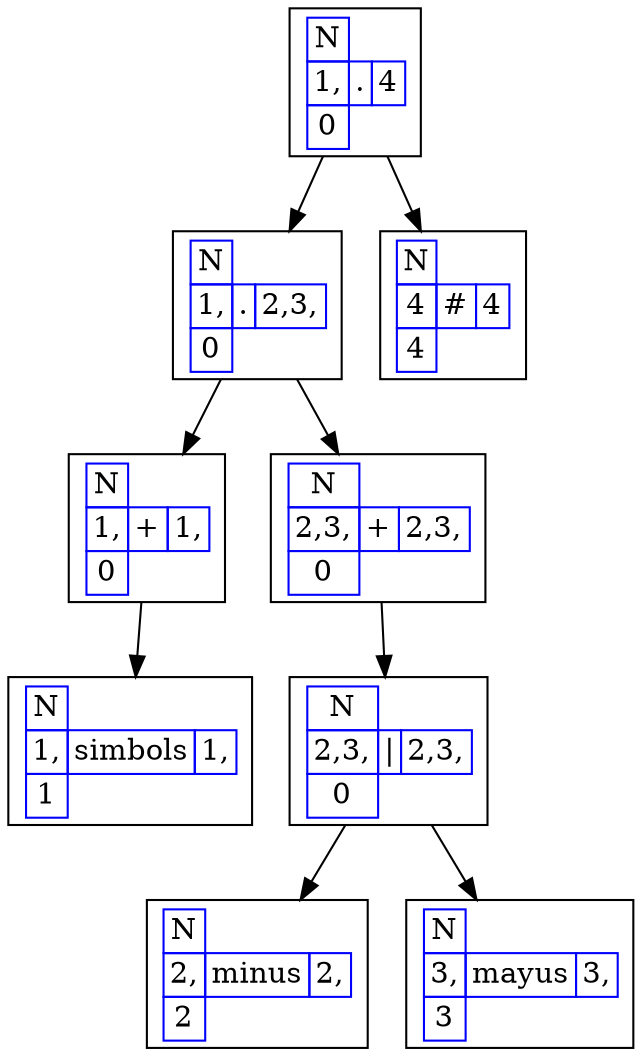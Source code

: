 digraph G{
rankdir=UD
node[shape=box]
concentrate=true
nodo44 [ label =< 
<table border='0' cellborder='1' color='blue' cellspacing='0'>
<tr><td>N</td></tr>
<tr><td>1,</td><td>.</td><td>4</td></tr>
<tr><td>0</td></tr> 
</table>
>];
nodo42 [ label =< 
<table border='0' cellborder='1' color='blue' cellspacing='0'>
<tr><td>N</td></tr>
<tr><td>1,</td><td>.</td><td>2,3,</td></tr>
<tr><td>0</td></tr> 
</table>
>];
nodo37 [ label =< 
<table border='0' cellborder='1' color='blue' cellspacing='0'>
<tr><td>N</td></tr>
<tr><td>1,</td><td>+</td><td>1,</td></tr>
<tr><td>0</td></tr> 
</table>
>];
nodo36 [ label =< 
<table border='0' cellborder='1' color='blue' cellspacing='0'>
<tr><td>N</td></tr>
<tr><td>1,</td><td>simbols</td><td>1,</td></tr>
<tr><td>1</td></tr> 
</table>
>];
nodo37->nodo36
nodo42->nodo37
nodo41 [ label =< 
<table border='0' cellborder='1' color='blue' cellspacing='0'>
<tr><td>N</td></tr>
<tr><td>2,3,</td><td>+</td><td>2,3,</td></tr>
<tr><td>0</td></tr> 
</table>
>];
nodo40 [ label =< 
<table border='0' cellborder='1' color='blue' cellspacing='0'>
<tr><td>N</td></tr>
<tr><td>2,3,</td><td>|</td><td>2,3,</td></tr>
<tr><td>0</td></tr> 
</table>
>];
nodo38 [ label =< 
<table border='0' cellborder='1' color='blue' cellspacing='0'>
<tr><td>N</td></tr>
<tr><td>2,</td><td>minus</td><td>2,</td></tr>
<tr><td>2</td></tr> 
</table>
>];
nodo40->nodo38
nodo39 [ label =< 
<table border='0' cellborder='1' color='blue' cellspacing='0'>
<tr><td>N</td></tr>
<tr><td>3,</td><td>mayus</td><td>3,</td></tr>
<tr><td>3</td></tr> 
</table>
>];
nodo40->nodo39
nodo41->nodo40
nodo42->nodo41
nodo44->nodo42
nodo43 [ label =< 
<table border='0' cellborder='1' color='blue' cellspacing='0'>
<tr><td>N</td></tr>
<tr><td>4</td><td>#</td><td>4</td></tr>
<tr><td>4</td></tr> 
</table>
>];
nodo44->nodo43

}
